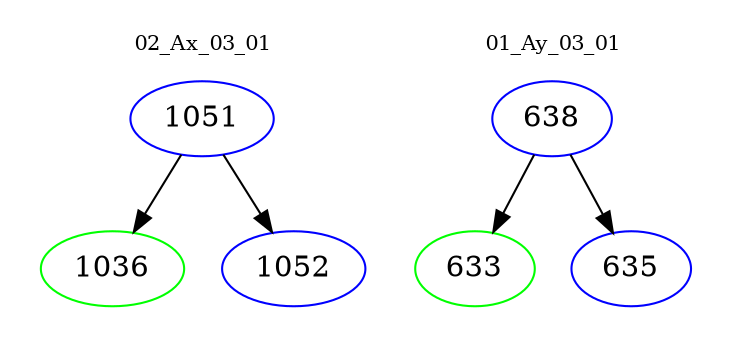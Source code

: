 digraph{
subgraph cluster_0 {
color = white
label = "02_Ax_03_01";
fontsize=10;
T0_1051 [label="1051", color="blue"]
T0_1051 -> T0_1036 [color="black"]
T0_1036 [label="1036", color="green"]
T0_1051 -> T0_1052 [color="black"]
T0_1052 [label="1052", color="blue"]
}
subgraph cluster_1 {
color = white
label = "01_Ay_03_01";
fontsize=10;
T1_638 [label="638", color="blue"]
T1_638 -> T1_633 [color="black"]
T1_633 [label="633", color="green"]
T1_638 -> T1_635 [color="black"]
T1_635 [label="635", color="blue"]
}
}
